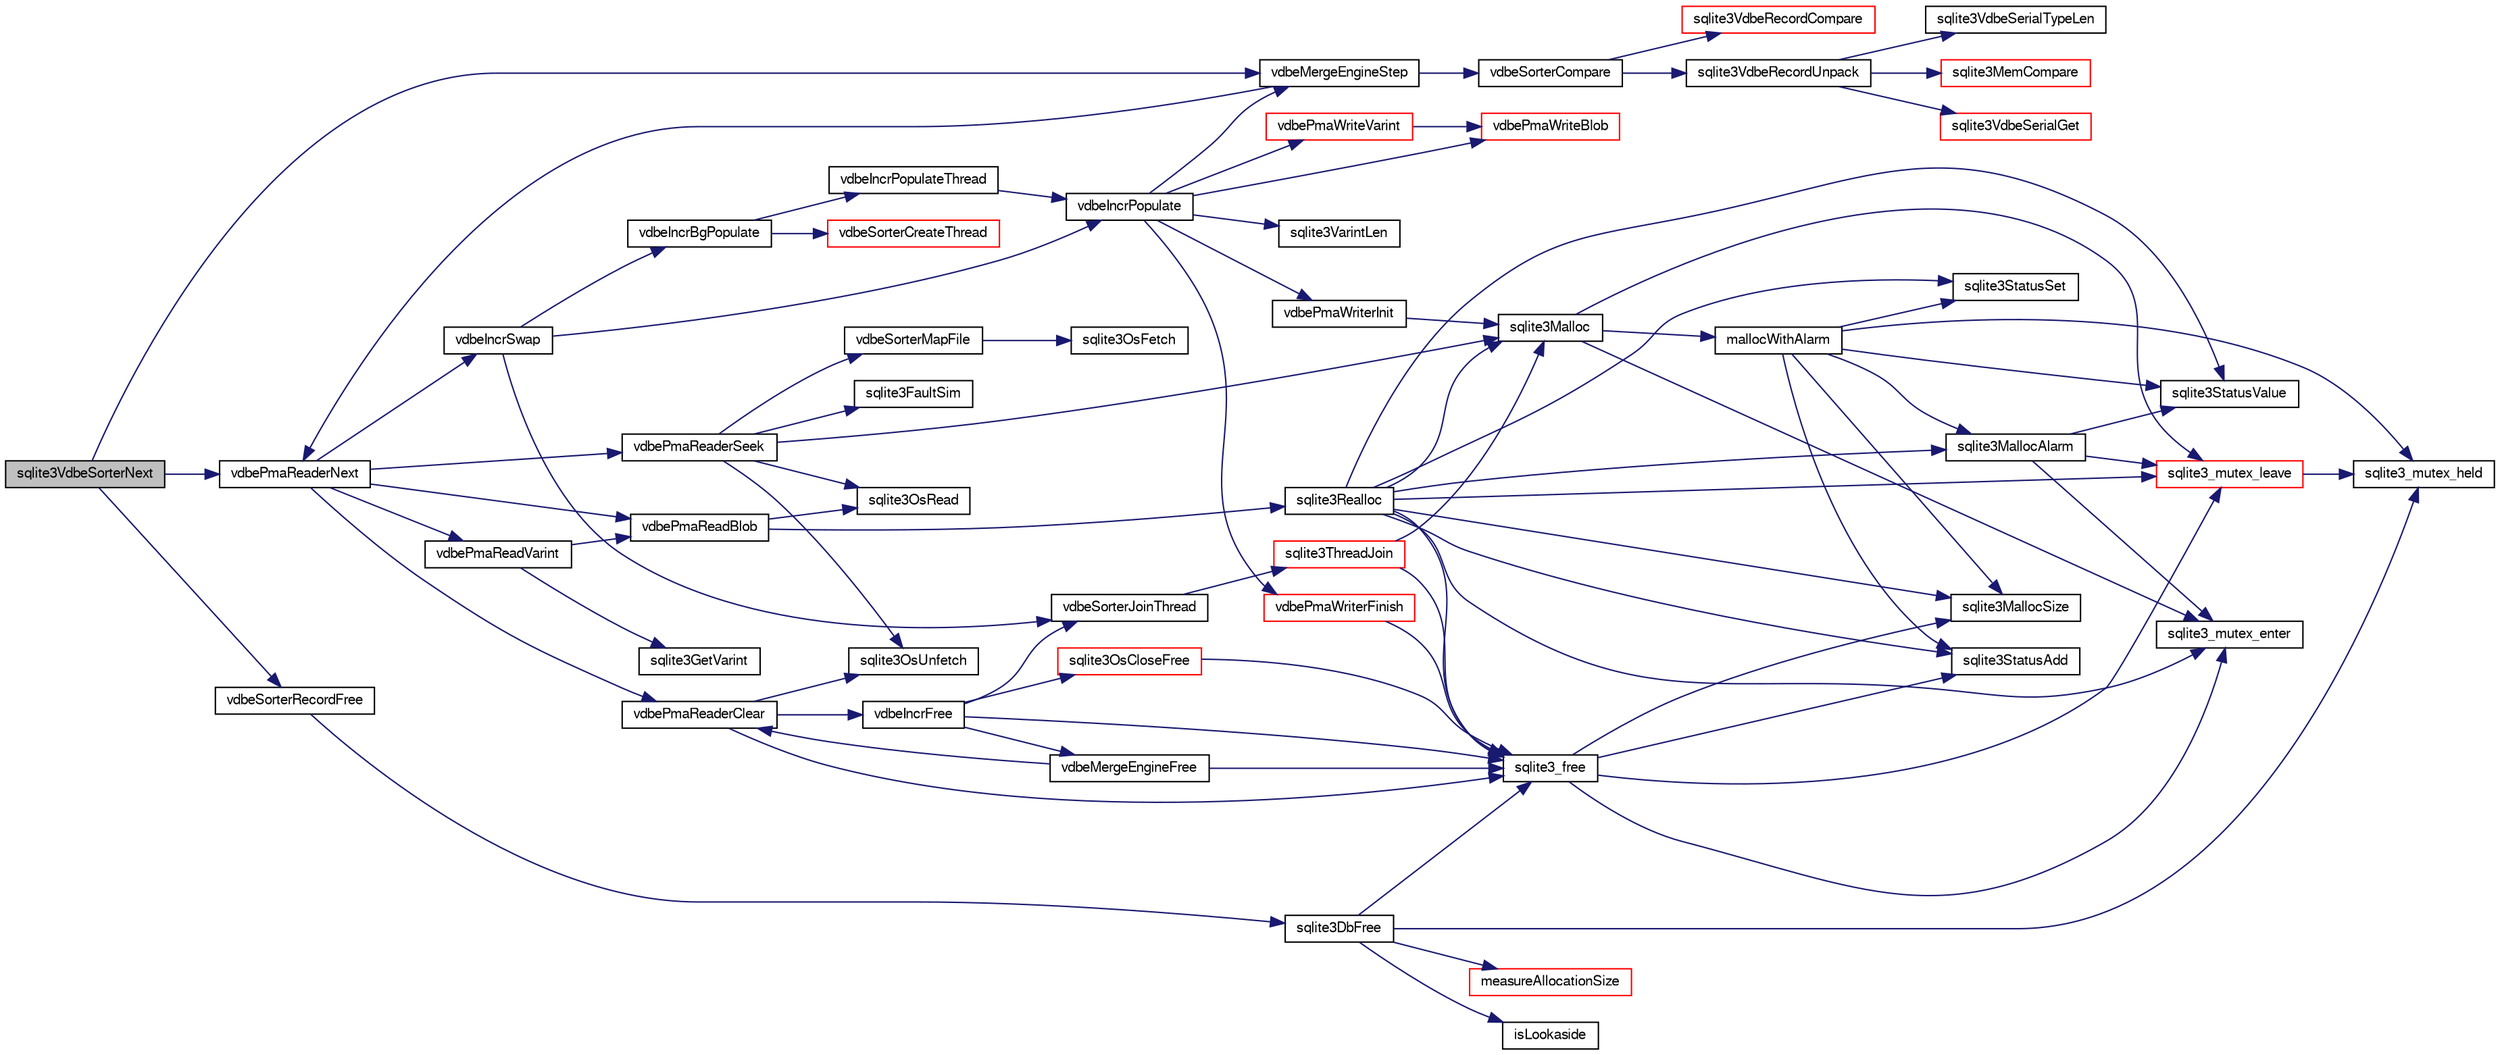 digraph "sqlite3VdbeSorterNext"
{
  edge [fontname="FreeSans",fontsize="10",labelfontname="FreeSans",labelfontsize="10"];
  node [fontname="FreeSans",fontsize="10",shape=record];
  rankdir="LR";
  Node793245 [label="sqlite3VdbeSorterNext",height=0.2,width=0.4,color="black", fillcolor="grey75", style="filled", fontcolor="black"];
  Node793245 -> Node793246 [color="midnightblue",fontsize="10",style="solid",fontname="FreeSans"];
  Node793246 [label="vdbePmaReaderNext",height=0.2,width=0.4,color="black", fillcolor="white", style="filled",URL="$sqlite3_8c.html#af63a38a01ef1374e7a717f83c2ccf648"];
  Node793246 -> Node793247 [color="midnightblue",fontsize="10",style="solid",fontname="FreeSans"];
  Node793247 [label="vdbeIncrSwap",height=0.2,width=0.4,color="black", fillcolor="white", style="filled",URL="$sqlite3_8c.html#a8f7f6718c318c3268d28964e2b983225"];
  Node793247 -> Node793248 [color="midnightblue",fontsize="10",style="solid",fontname="FreeSans"];
  Node793248 [label="vdbeSorterJoinThread",height=0.2,width=0.4,color="black", fillcolor="white", style="filled",URL="$sqlite3_8c.html#a4e60b28b8975e8e1e4fa2059c12561f0"];
  Node793248 -> Node793249 [color="midnightblue",fontsize="10",style="solid",fontname="FreeSans"];
  Node793249 [label="sqlite3ThreadJoin",height=0.2,width=0.4,color="red", fillcolor="white", style="filled",URL="$sqlite3_8c.html#a5d675a90f2ab38ee6ca70a0a6345e225"];
  Node793249 -> Node793250 [color="midnightblue",fontsize="10",style="solid",fontname="FreeSans"];
  Node793250 [label="sqlite3_free",height=0.2,width=0.4,color="black", fillcolor="white", style="filled",URL="$sqlite3_8c.html#a6552349e36a8a691af5487999ab09519"];
  Node793250 -> Node793251 [color="midnightblue",fontsize="10",style="solid",fontname="FreeSans"];
  Node793251 [label="sqlite3_mutex_enter",height=0.2,width=0.4,color="black", fillcolor="white", style="filled",URL="$sqlite3_8c.html#a1c12cde690bd89f104de5cbad12a6bf5"];
  Node793250 -> Node793252 [color="midnightblue",fontsize="10",style="solid",fontname="FreeSans"];
  Node793252 [label="sqlite3StatusAdd",height=0.2,width=0.4,color="black", fillcolor="white", style="filled",URL="$sqlite3_8c.html#afa029f93586aeab4cc85360905dae9cd"];
  Node793250 -> Node793253 [color="midnightblue",fontsize="10",style="solid",fontname="FreeSans"];
  Node793253 [label="sqlite3MallocSize",height=0.2,width=0.4,color="black", fillcolor="white", style="filled",URL="$sqlite3_8c.html#acf5d2a5f35270bafb050bd2def576955"];
  Node793250 -> Node793254 [color="midnightblue",fontsize="10",style="solid",fontname="FreeSans"];
  Node793254 [label="sqlite3_mutex_leave",height=0.2,width=0.4,color="red", fillcolor="white", style="filled",URL="$sqlite3_8c.html#a5838d235601dbd3c1fa993555c6bcc93"];
  Node793254 -> Node793255 [color="midnightblue",fontsize="10",style="solid",fontname="FreeSans"];
  Node793255 [label="sqlite3_mutex_held",height=0.2,width=0.4,color="black", fillcolor="white", style="filled",URL="$sqlite3_8c.html#acf77da68932b6bc163c5e68547ecc3e7"];
  Node793249 -> Node793258 [color="midnightblue",fontsize="10",style="solid",fontname="FreeSans"];
  Node793258 [label="sqlite3Malloc",height=0.2,width=0.4,color="black", fillcolor="white", style="filled",URL="$sqlite3_8c.html#a361a2eaa846b1885f123abe46f5d8b2b"];
  Node793258 -> Node793251 [color="midnightblue",fontsize="10",style="solid",fontname="FreeSans"];
  Node793258 -> Node793259 [color="midnightblue",fontsize="10",style="solid",fontname="FreeSans"];
  Node793259 [label="mallocWithAlarm",height=0.2,width=0.4,color="black", fillcolor="white", style="filled",URL="$sqlite3_8c.html#ab070d5cf8e48ec8a6a43cf025d48598b"];
  Node793259 -> Node793255 [color="midnightblue",fontsize="10",style="solid",fontname="FreeSans"];
  Node793259 -> Node793260 [color="midnightblue",fontsize="10",style="solid",fontname="FreeSans"];
  Node793260 [label="sqlite3StatusSet",height=0.2,width=0.4,color="black", fillcolor="white", style="filled",URL="$sqlite3_8c.html#afec7586c01fcb5ea17dc9d7725a589d9"];
  Node793259 -> Node793261 [color="midnightblue",fontsize="10",style="solid",fontname="FreeSans"];
  Node793261 [label="sqlite3StatusValue",height=0.2,width=0.4,color="black", fillcolor="white", style="filled",URL="$sqlite3_8c.html#a30b8ac296c6e200c1fa57708d52c6ef6"];
  Node793259 -> Node793262 [color="midnightblue",fontsize="10",style="solid",fontname="FreeSans"];
  Node793262 [label="sqlite3MallocAlarm",height=0.2,width=0.4,color="black", fillcolor="white", style="filled",URL="$sqlite3_8c.html#ada66988e8471d1198f3219c062377508"];
  Node793262 -> Node793261 [color="midnightblue",fontsize="10",style="solid",fontname="FreeSans"];
  Node793262 -> Node793254 [color="midnightblue",fontsize="10",style="solid",fontname="FreeSans"];
  Node793262 -> Node793251 [color="midnightblue",fontsize="10",style="solid",fontname="FreeSans"];
  Node793259 -> Node793253 [color="midnightblue",fontsize="10",style="solid",fontname="FreeSans"];
  Node793259 -> Node793252 [color="midnightblue",fontsize="10",style="solid",fontname="FreeSans"];
  Node793258 -> Node793254 [color="midnightblue",fontsize="10",style="solid",fontname="FreeSans"];
  Node793247 -> Node793263 [color="midnightblue",fontsize="10",style="solid",fontname="FreeSans"];
  Node793263 [label="vdbeIncrBgPopulate",height=0.2,width=0.4,color="black", fillcolor="white", style="filled",URL="$sqlite3_8c.html#ac7fcc18f338b99f560b8ce2ad5ced444"];
  Node793263 -> Node793264 [color="midnightblue",fontsize="10",style="solid",fontname="FreeSans"];
  Node793264 [label="vdbeSorterCreateThread",height=0.2,width=0.4,color="red", fillcolor="white", style="filled",URL="$sqlite3_8c.html#a720f35765c34e9002b126082c44271bb"];
  Node793263 -> Node793265 [color="midnightblue",fontsize="10",style="solid",fontname="FreeSans"];
  Node793265 [label="vdbeIncrPopulateThread",height=0.2,width=0.4,color="black", fillcolor="white", style="filled",URL="$sqlite3_8c.html#ae7c977e9bc712052464f45c67e95847b"];
  Node793265 -> Node793266 [color="midnightblue",fontsize="10",style="solid",fontname="FreeSans"];
  Node793266 [label="vdbeIncrPopulate",height=0.2,width=0.4,color="black", fillcolor="white", style="filled",URL="$sqlite3_8c.html#a157a9f79260999f8f5f336d246f7b1bd"];
  Node793266 -> Node793267 [color="midnightblue",fontsize="10",style="solid",fontname="FreeSans"];
  Node793267 [label="vdbePmaWriterInit",height=0.2,width=0.4,color="black", fillcolor="white", style="filled",URL="$sqlite3_8c.html#add2341e0ef2818676d3e8e2245c26444"];
  Node793267 -> Node793258 [color="midnightblue",fontsize="10",style="solid",fontname="FreeSans"];
  Node793266 -> Node793268 [color="midnightblue",fontsize="10",style="solid",fontname="FreeSans"];
  Node793268 [label="sqlite3VarintLen",height=0.2,width=0.4,color="black", fillcolor="white", style="filled",URL="$sqlite3_8c.html#a7ef2f973d52f5d21b856d4bed6bb1fec"];
  Node793266 -> Node793269 [color="midnightblue",fontsize="10",style="solid",fontname="FreeSans"];
  Node793269 [label="vdbePmaWriteVarint",height=0.2,width=0.4,color="red", fillcolor="white", style="filled",URL="$sqlite3_8c.html#aad57491b31c37e673a40a35d7129777b"];
  Node793269 -> Node793272 [color="midnightblue",fontsize="10",style="solid",fontname="FreeSans"];
  Node793272 [label="vdbePmaWriteBlob",height=0.2,width=0.4,color="red", fillcolor="white", style="filled",URL="$sqlite3_8c.html#ab86066e4f912cd54aac5cbdb550c6e73"];
  Node793266 -> Node793272 [color="midnightblue",fontsize="10",style="solid",fontname="FreeSans"];
  Node793266 -> Node793274 [color="midnightblue",fontsize="10",style="solid",fontname="FreeSans"];
  Node793274 [label="vdbeMergeEngineStep",height=0.2,width=0.4,color="black", fillcolor="white", style="filled",URL="$sqlite3_8c.html#a36af2b5bd30bb2d097a185ce7b349aed"];
  Node793274 -> Node793246 [color="midnightblue",fontsize="10",style="solid",fontname="FreeSans"];
  Node793274 -> Node793275 [color="midnightblue",fontsize="10",style="solid",fontname="FreeSans"];
  Node793275 [label="vdbeSorterCompare",height=0.2,width=0.4,color="black", fillcolor="white", style="filled",URL="$sqlite3_8c.html#a26a68c900e02f2594095fbb9847bcfcb"];
  Node793275 -> Node793276 [color="midnightblue",fontsize="10",style="solid",fontname="FreeSans"];
  Node793276 [label="sqlite3VdbeRecordUnpack",height=0.2,width=0.4,color="black", fillcolor="white", style="filled",URL="$sqlite3_8c.html#a33dc4e6ab8c683f8c42b357da66328a0"];
  Node793276 -> Node793277 [color="midnightblue",fontsize="10",style="solid",fontname="FreeSans"];
  Node793277 [label="sqlite3VdbeSerialGet",height=0.2,width=0.4,color="red", fillcolor="white", style="filled",URL="$sqlite3_8c.html#a5b5cd74212a43cf693266f0b9badc469"];
  Node793276 -> Node793280 [color="midnightblue",fontsize="10",style="solid",fontname="FreeSans"];
  Node793280 [label="sqlite3VdbeSerialTypeLen",height=0.2,width=0.4,color="black", fillcolor="white", style="filled",URL="$sqlite3_8c.html#ab84b4c97560363d01a6044a954c7d4f4"];
  Node793276 -> Node793281 [color="midnightblue",fontsize="10",style="solid",fontname="FreeSans"];
  Node793281 [label="sqlite3MemCompare",height=0.2,width=0.4,color="red", fillcolor="white", style="filled",URL="$sqlite3_8c.html#a89fc02818dc8eb6be452ea408164b5e3"];
  Node793275 -> Node793550 [color="midnightblue",fontsize="10",style="solid",fontname="FreeSans"];
  Node793550 [label="sqlite3VdbeRecordCompare",height=0.2,width=0.4,color="red", fillcolor="white", style="filled",URL="$sqlite3_8c.html#a58c98706c7f8dd49c401c05bfe4932da"];
  Node793266 -> Node793553 [color="midnightblue",fontsize="10",style="solid",fontname="FreeSans"];
  Node793553 [label="vdbePmaWriterFinish",height=0.2,width=0.4,color="red", fillcolor="white", style="filled",URL="$sqlite3_8c.html#ad505e23bce1b9c21dedf010601199641"];
  Node793553 -> Node793250 [color="midnightblue",fontsize="10",style="solid",fontname="FreeSans"];
  Node793247 -> Node793266 [color="midnightblue",fontsize="10",style="solid",fontname="FreeSans"];
  Node793246 -> Node793554 [color="midnightblue",fontsize="10",style="solid",fontname="FreeSans"];
  Node793554 [label="vdbePmaReaderSeek",height=0.2,width=0.4,color="black", fillcolor="white", style="filled",URL="$sqlite3_8c.html#a2a5cefd3f6bc43af80ad2be35b2528d7"];
  Node793554 -> Node793555 [color="midnightblue",fontsize="10",style="solid",fontname="FreeSans"];
  Node793555 [label="sqlite3FaultSim",height=0.2,width=0.4,color="black", fillcolor="white", style="filled",URL="$sqlite3_8c.html#a609068924de458ce924b87b332d8d67b"];
  Node793554 -> Node793556 [color="midnightblue",fontsize="10",style="solid",fontname="FreeSans"];
  Node793556 [label="sqlite3OsUnfetch",height=0.2,width=0.4,color="black", fillcolor="white", style="filled",URL="$sqlite3_8c.html#abc0da72cb8b8989cf8708b572fe5fef4"];
  Node793554 -> Node793557 [color="midnightblue",fontsize="10",style="solid",fontname="FreeSans"];
  Node793557 [label="vdbeSorterMapFile",height=0.2,width=0.4,color="black", fillcolor="white", style="filled",URL="$sqlite3_8c.html#a610ddce0887ef6fbde17a840a1cb31bc"];
  Node793557 -> Node793558 [color="midnightblue",fontsize="10",style="solid",fontname="FreeSans"];
  Node793558 [label="sqlite3OsFetch",height=0.2,width=0.4,color="black", fillcolor="white", style="filled",URL="$sqlite3_8c.html#ab5b9137b375d5d8a8c216a644056cba7"];
  Node793554 -> Node793258 [color="midnightblue",fontsize="10",style="solid",fontname="FreeSans"];
  Node793554 -> Node793559 [color="midnightblue",fontsize="10",style="solid",fontname="FreeSans"];
  Node793559 [label="sqlite3OsRead",height=0.2,width=0.4,color="black", fillcolor="white", style="filled",URL="$sqlite3_8c.html#a98ef6b5ed82299d2efc0b5f9e41c877d"];
  Node793246 -> Node793560 [color="midnightblue",fontsize="10",style="solid",fontname="FreeSans"];
  Node793560 [label="vdbePmaReaderClear",height=0.2,width=0.4,color="black", fillcolor="white", style="filled",URL="$sqlite3_8c.html#ae4ef2e668d3028e75343e65046d42a2d"];
  Node793560 -> Node793250 [color="midnightblue",fontsize="10",style="solid",fontname="FreeSans"];
  Node793560 -> Node793556 [color="midnightblue",fontsize="10",style="solid",fontname="FreeSans"];
  Node793560 -> Node793561 [color="midnightblue",fontsize="10",style="solid",fontname="FreeSans"];
  Node793561 [label="vdbeIncrFree",height=0.2,width=0.4,color="black", fillcolor="white", style="filled",URL="$sqlite3_8c.html#a2cf58de324cfc3b315c058575986bbee"];
  Node793561 -> Node793248 [color="midnightblue",fontsize="10",style="solid",fontname="FreeSans"];
  Node793561 -> Node793562 [color="midnightblue",fontsize="10",style="solid",fontname="FreeSans"];
  Node793562 [label="sqlite3OsCloseFree",height=0.2,width=0.4,color="red", fillcolor="white", style="filled",URL="$sqlite3_8c.html#a55e2ac414d354ed16d51e9fb500e21df"];
  Node793562 -> Node793250 [color="midnightblue",fontsize="10",style="solid",fontname="FreeSans"];
  Node793561 -> Node793564 [color="midnightblue",fontsize="10",style="solid",fontname="FreeSans"];
  Node793564 [label="vdbeMergeEngineFree",height=0.2,width=0.4,color="black", fillcolor="white", style="filled",URL="$sqlite3_8c.html#a6cb59e7106205b62881f202786177310"];
  Node793564 -> Node793560 [color="midnightblue",fontsize="10",style="solid",fontname="FreeSans"];
  Node793564 -> Node793250 [color="midnightblue",fontsize="10",style="solid",fontname="FreeSans"];
  Node793561 -> Node793250 [color="midnightblue",fontsize="10",style="solid",fontname="FreeSans"];
  Node793246 -> Node793565 [color="midnightblue",fontsize="10",style="solid",fontname="FreeSans"];
  Node793565 [label="vdbePmaReadVarint",height=0.2,width=0.4,color="black", fillcolor="white", style="filled",URL="$sqlite3_8c.html#a230651a7f4509d1a0e6059c8cd9cca12"];
  Node793565 -> Node793566 [color="midnightblue",fontsize="10",style="solid",fontname="FreeSans"];
  Node793566 [label="sqlite3GetVarint",height=0.2,width=0.4,color="black", fillcolor="white", style="filled",URL="$sqlite3_8c.html#aaac8f2be1601dacf4195ac5d92380533"];
  Node793565 -> Node793567 [color="midnightblue",fontsize="10",style="solid",fontname="FreeSans"];
  Node793567 [label="vdbePmaReadBlob",height=0.2,width=0.4,color="black", fillcolor="white", style="filled",URL="$sqlite3_8c.html#a304cb013c04dad8db7d758f6ed5cd3f5"];
  Node793567 -> Node793559 [color="midnightblue",fontsize="10",style="solid",fontname="FreeSans"];
  Node793567 -> Node793333 [color="midnightblue",fontsize="10",style="solid",fontname="FreeSans"];
  Node793333 [label="sqlite3Realloc",height=0.2,width=0.4,color="black", fillcolor="white", style="filled",URL="$sqlite3_8c.html#ad53aefdfc088f622e23ffe838201fe22"];
  Node793333 -> Node793258 [color="midnightblue",fontsize="10",style="solid",fontname="FreeSans"];
  Node793333 -> Node793250 [color="midnightblue",fontsize="10",style="solid",fontname="FreeSans"];
  Node793333 -> Node793253 [color="midnightblue",fontsize="10",style="solid",fontname="FreeSans"];
  Node793333 -> Node793251 [color="midnightblue",fontsize="10",style="solid",fontname="FreeSans"];
  Node793333 -> Node793260 [color="midnightblue",fontsize="10",style="solid",fontname="FreeSans"];
  Node793333 -> Node793261 [color="midnightblue",fontsize="10",style="solid",fontname="FreeSans"];
  Node793333 -> Node793262 [color="midnightblue",fontsize="10",style="solid",fontname="FreeSans"];
  Node793333 -> Node793252 [color="midnightblue",fontsize="10",style="solid",fontname="FreeSans"];
  Node793333 -> Node793254 [color="midnightblue",fontsize="10",style="solid",fontname="FreeSans"];
  Node793246 -> Node793567 [color="midnightblue",fontsize="10",style="solid",fontname="FreeSans"];
  Node793245 -> Node793274 [color="midnightblue",fontsize="10",style="solid",fontname="FreeSans"];
  Node793245 -> Node793568 [color="midnightblue",fontsize="10",style="solid",fontname="FreeSans"];
  Node793568 [label="vdbeSorterRecordFree",height=0.2,width=0.4,color="black", fillcolor="white", style="filled",URL="$sqlite3_8c.html#a5f08df9af03994aeeefdf419c66510d6"];
  Node793568 -> Node793287 [color="midnightblue",fontsize="10",style="solid",fontname="FreeSans"];
  Node793287 [label="sqlite3DbFree",height=0.2,width=0.4,color="black", fillcolor="white", style="filled",URL="$sqlite3_8c.html#ac70ab821a6607b4a1b909582dc37a069"];
  Node793287 -> Node793255 [color="midnightblue",fontsize="10",style="solid",fontname="FreeSans"];
  Node793287 -> Node793288 [color="midnightblue",fontsize="10",style="solid",fontname="FreeSans"];
  Node793288 [label="measureAllocationSize",height=0.2,width=0.4,color="red", fillcolor="white", style="filled",URL="$sqlite3_8c.html#a45731e644a22fdb756e2b6337224217a"];
  Node793287 -> Node793290 [color="midnightblue",fontsize="10",style="solid",fontname="FreeSans"];
  Node793290 [label="isLookaside",height=0.2,width=0.4,color="black", fillcolor="white", style="filled",URL="$sqlite3_8c.html#a770fa05ff9717b75e16f4d968a77b897"];
  Node793287 -> Node793250 [color="midnightblue",fontsize="10",style="solid",fontname="FreeSans"];
}
